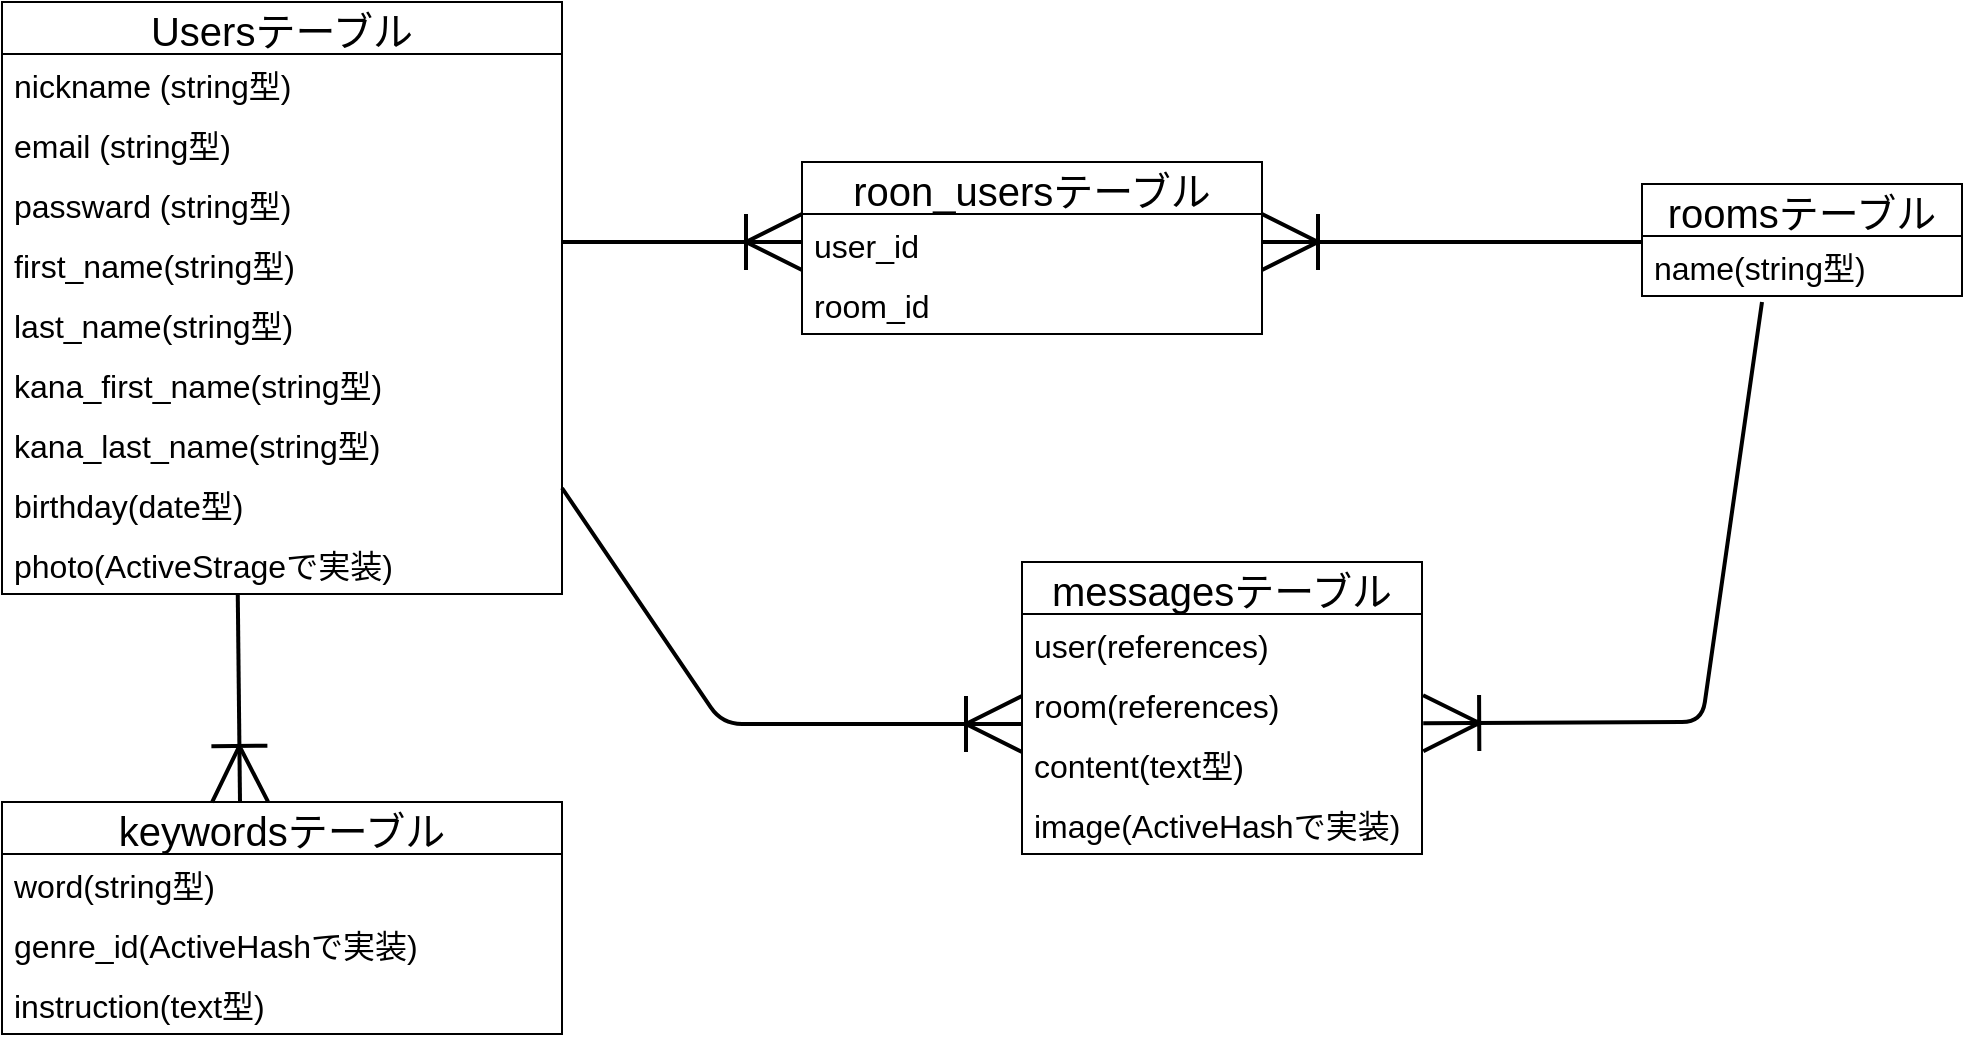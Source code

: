<mxfile>
    <diagram id="4frTPqVtPW4pfxPSl3lV" name="ページ1">
        <mxGraphModel dx="1634" dy="667" grid="1" gridSize="10" guides="1" tooltips="1" connect="1" arrows="1" fold="1" page="1" pageScale="1" pageWidth="827" pageHeight="1169" math="0" shadow="0">
            <root>
                <mxCell id="0"/>
                <mxCell id="1" parent="0"/>
                <mxCell id="14" value="keywordsテーブル" style="swimlane;fontStyle=0;childLayout=stackLayout;horizontal=1;startSize=26;horizontalStack=0;resizeParent=1;resizeParentMax=0;resizeLast=0;collapsible=1;marginBottom=0;align=center;fontSize=20;" parent="1" vertex="1">
                    <mxGeometry y="400" width="280" height="116" as="geometry"/>
                </mxCell>
                <mxCell id="15" value="word(string型)" style="text;strokeColor=none;fillColor=none;spacingLeft=4;spacingRight=4;overflow=hidden;rotatable=0;points=[[0,0.5],[1,0.5]];portConstraint=eastwest;fontSize=16;" parent="14" vertex="1">
                    <mxGeometry y="26" width="280" height="30" as="geometry"/>
                </mxCell>
                <mxCell id="16" value="genre_id(ActiveHashで実装)" style="text;strokeColor=none;fillColor=none;spacingLeft=4;spacingRight=4;overflow=hidden;rotatable=0;points=[[0,0.5],[1,0.5]];portConstraint=eastwest;fontSize=16;" parent="14" vertex="1">
                    <mxGeometry y="56" width="280" height="30" as="geometry"/>
                </mxCell>
                <mxCell id="17" value="instruction(text型)" style="text;strokeColor=none;fillColor=none;spacingLeft=4;spacingRight=4;overflow=hidden;rotatable=0;points=[[0,0.5],[1,0.5]];portConstraint=eastwest;fontSize=16;" parent="14" vertex="1">
                    <mxGeometry y="86" width="280" height="30" as="geometry"/>
                </mxCell>
                <mxCell id="22" value="Usersテーブル" style="swimlane;fontStyle=0;childLayout=stackLayout;horizontal=1;startSize=26;horizontalStack=0;resizeParent=1;resizeParentMax=0;resizeLast=0;collapsible=1;marginBottom=0;align=center;fontSize=20;" parent="1" vertex="1">
                    <mxGeometry width="280" height="296" as="geometry">
                        <mxRectangle x="314" y="40" width="50" height="26" as="alternateBounds"/>
                    </mxGeometry>
                </mxCell>
                <mxCell id="23" value="nickname (string型)" style="text;strokeColor=none;fillColor=none;spacingLeft=4;spacingRight=4;overflow=hidden;rotatable=0;points=[[0,0.5],[1,0.5]];portConstraint=eastwest;fontSize=16;" parent="22" vertex="1">
                    <mxGeometry y="26" width="280" height="30" as="geometry"/>
                </mxCell>
                <mxCell id="24" value="email (string型)" style="text;strokeColor=none;fillColor=none;spacingLeft=4;spacingRight=4;overflow=hidden;rotatable=0;points=[[0,0.5],[1,0.5]];portConstraint=eastwest;fontSize=16;" parent="22" vertex="1">
                    <mxGeometry y="56" width="280" height="30" as="geometry"/>
                </mxCell>
                <mxCell id="25" value="passward (string型)" style="text;strokeColor=none;fillColor=none;spacingLeft=4;spacingRight=4;overflow=hidden;rotatable=0;points=[[0,0.5],[1,0.5]];portConstraint=eastwest;fontSize=16;" parent="22" vertex="1">
                    <mxGeometry y="86" width="280" height="30" as="geometry"/>
                </mxCell>
                <mxCell id="26" value="first_name(string型)" style="text;strokeColor=none;fillColor=none;spacingLeft=4;spacingRight=4;overflow=hidden;rotatable=0;points=[[0,0.5],[1,0.5]];portConstraint=eastwest;fontSize=16;" parent="22" vertex="1">
                    <mxGeometry y="116" width="280" height="30" as="geometry"/>
                </mxCell>
                <mxCell id="27" value="last_name(string型)" style="text;strokeColor=none;fillColor=none;spacingLeft=4;spacingRight=4;overflow=hidden;rotatable=0;points=[[0,0.5],[1,0.5]];portConstraint=eastwest;fontSize=16;" parent="22" vertex="1">
                    <mxGeometry y="146" width="280" height="30" as="geometry"/>
                </mxCell>
                <mxCell id="28" value="kana_first_name(string型)" style="text;strokeColor=none;fillColor=none;spacingLeft=4;spacingRight=4;overflow=hidden;rotatable=0;points=[[0,0.5],[1,0.5]];portConstraint=eastwest;fontSize=16;" parent="22" vertex="1">
                    <mxGeometry y="176" width="280" height="30" as="geometry"/>
                </mxCell>
                <mxCell id="29" value="kana_last_name(string型)" style="text;strokeColor=none;fillColor=none;spacingLeft=4;spacingRight=4;overflow=hidden;rotatable=0;points=[[0,0.5],[1,0.5]];portConstraint=eastwest;fontSize=16;" parent="22" vertex="1">
                    <mxGeometry y="206" width="280" height="30" as="geometry"/>
                </mxCell>
                <mxCell id="30" value="birthday(date型)" style="text;strokeColor=none;fillColor=none;spacingLeft=4;spacingRight=4;overflow=hidden;rotatable=0;points=[[0,0.5],[1,0.5]];portConstraint=eastwest;fontSize=16;" parent="22" vertex="1">
                    <mxGeometry y="236" width="280" height="30" as="geometry"/>
                </mxCell>
                <mxCell id="56" value="photo(ActiveStrageで実装)" style="text;strokeColor=none;fillColor=none;spacingLeft=4;spacingRight=4;overflow=hidden;rotatable=0;points=[[0,0.5],[1,0.5]];portConstraint=eastwest;fontSize=16;" vertex="1" parent="22">
                    <mxGeometry y="266" width="280" height="30" as="geometry"/>
                </mxCell>
                <mxCell id="31" value="roon_usersテーブル" style="swimlane;fontStyle=0;childLayout=stackLayout;horizontal=1;startSize=26;horizontalStack=0;resizeParent=1;resizeParentMax=0;resizeLast=0;collapsible=1;marginBottom=0;align=center;fontSize=20;" parent="1" vertex="1">
                    <mxGeometry x="400" y="80" width="230" height="86" as="geometry"/>
                </mxCell>
                <mxCell id="32" value="user_id" style="text;strokeColor=none;fillColor=none;spacingLeft=4;spacingRight=4;overflow=hidden;rotatable=0;points=[[0,0.5],[1,0.5]];portConstraint=eastwest;fontSize=16;" parent="31" vertex="1">
                    <mxGeometry y="26" width="230" height="30" as="geometry"/>
                </mxCell>
                <mxCell id="33" value="room_id" style="text;strokeColor=none;fillColor=none;spacingLeft=4;spacingRight=4;overflow=hidden;rotatable=0;points=[[0,0.5],[1,0.5]];portConstraint=eastwest;fontSize=16;" parent="31" vertex="1">
                    <mxGeometry y="56" width="230" height="30" as="geometry"/>
                </mxCell>
                <mxCell id="35" value="roomsテーブル" style="swimlane;fontStyle=0;childLayout=stackLayout;horizontal=1;startSize=26;horizontalStack=0;resizeParent=1;resizeParentMax=0;resizeLast=0;collapsible=1;marginBottom=0;align=center;fontSize=20;" parent="1" vertex="1">
                    <mxGeometry x="820" y="91" width="160" height="56" as="geometry"/>
                </mxCell>
                <mxCell id="36" value="name(string型)" style="text;strokeColor=none;fillColor=none;spacingLeft=4;spacingRight=4;overflow=hidden;rotatable=0;points=[[0,0.5],[1,0.5]];portConstraint=eastwest;fontSize=16;" parent="35" vertex="1">
                    <mxGeometry y="26" width="160" height="30" as="geometry"/>
                </mxCell>
                <mxCell id="39" value="messagesテーブル" style="swimlane;fontStyle=0;childLayout=stackLayout;horizontal=1;startSize=26;horizontalStack=0;resizeParent=1;resizeParentMax=0;resizeLast=0;collapsible=1;marginBottom=0;align=center;fontSize=20;" parent="1" vertex="1">
                    <mxGeometry x="510" y="280" width="200" height="146" as="geometry"/>
                </mxCell>
                <mxCell id="40" value="user(references)" style="text;strokeColor=none;fillColor=none;spacingLeft=4;spacingRight=4;overflow=hidden;rotatable=0;points=[[0,0.5],[1,0.5]];portConstraint=eastwest;fontSize=16;" parent="39" vertex="1">
                    <mxGeometry y="26" width="200" height="30" as="geometry"/>
                </mxCell>
                <mxCell id="41" value="room(references)" style="text;strokeColor=none;fillColor=none;spacingLeft=4;spacingRight=4;overflow=hidden;rotatable=0;points=[[0,0.5],[1,0.5]];portConstraint=eastwest;fontSize=16;" parent="39" vertex="1">
                    <mxGeometry y="56" width="200" height="30" as="geometry"/>
                </mxCell>
                <mxCell id="45" value="content(text型)" style="text;strokeColor=none;fillColor=none;spacingLeft=4;spacingRight=4;overflow=hidden;rotatable=0;points=[[0,0.5],[1,0.5]];portConstraint=eastwest;fontSize=16;" parent="39" vertex="1">
                    <mxGeometry y="86" width="200" height="30" as="geometry"/>
                </mxCell>
                <mxCell id="42" value="image(ActiveHashで実装)" style="text;strokeColor=none;fillColor=none;spacingLeft=4;spacingRight=4;overflow=hidden;rotatable=0;points=[[0,0.5],[1,0.5]];portConstraint=eastwest;fontSize=16;" parent="39" vertex="1">
                    <mxGeometry y="116" width="200" height="30" as="geometry"/>
                </mxCell>
                <mxCell id="49" value="" style="fontSize=12;html=1;endArrow=ERoneToMany;endSize=25;startSize=6;strokeWidth=2;" parent="1" edge="1">
                    <mxGeometry width="100" height="100" relative="1" as="geometry">
                        <mxPoint x="280" y="120" as="sourcePoint"/>
                        <mxPoint x="400" y="120" as="targetPoint"/>
                    </mxGeometry>
                </mxCell>
                <mxCell id="50" value="" style="fontSize=12;html=1;endArrow=ERoneToMany;endSize=25;startSize=6;strokeWidth=2;exitX=0.421;exitY=0.987;exitDx=0;exitDy=0;exitPerimeter=0;" parent="1" edge="1" source="56">
                    <mxGeometry width="100" height="100" relative="1" as="geometry">
                        <mxPoint x="119" y="300" as="sourcePoint"/>
                        <mxPoint x="119" y="400" as="targetPoint"/>
                    </mxGeometry>
                </mxCell>
                <mxCell id="52" value="" style="fontSize=12;html=1;endArrow=ERoneToMany;endSize=25;startSize=6;strokeWidth=2;entryX=0;entryY=0.5;entryDx=0;entryDy=0;" parent="1" edge="1">
                    <mxGeometry width="100" height="100" relative="1" as="geometry">
                        <mxPoint x="820" y="120" as="sourcePoint"/>
                        <mxPoint x="630" y="120" as="targetPoint"/>
                    </mxGeometry>
                </mxCell>
                <mxCell id="53" value="" style="fontSize=12;html=1;endArrow=ERoneToMany;endSize=25;startSize=6;strokeWidth=2;" parent="1" edge="1">
                    <mxGeometry width="100" height="100" relative="1" as="geometry">
                        <mxPoint x="280" y="243" as="sourcePoint"/>
                        <mxPoint x="510" y="361" as="targetPoint"/>
                        <Array as="points">
                            <mxPoint x="360" y="361"/>
                        </Array>
                    </mxGeometry>
                </mxCell>
                <mxCell id="55" value="" style="fontSize=12;html=1;endArrow=ERoneToMany;endSize=25;startSize=6;strokeWidth=2;entryX=1.003;entryY=0.82;entryDx=0;entryDy=0;entryPerimeter=0;" parent="1" target="41" edge="1">
                    <mxGeometry width="100" height="100" relative="1" as="geometry">
                        <mxPoint x="880" y="150" as="sourcePoint"/>
                        <mxPoint x="720" y="360" as="targetPoint"/>
                        <Array as="points">
                            <mxPoint x="850" y="360"/>
                        </Array>
                    </mxGeometry>
                </mxCell>
            </root>
        </mxGraphModel>
    </diagram>
</mxfile>